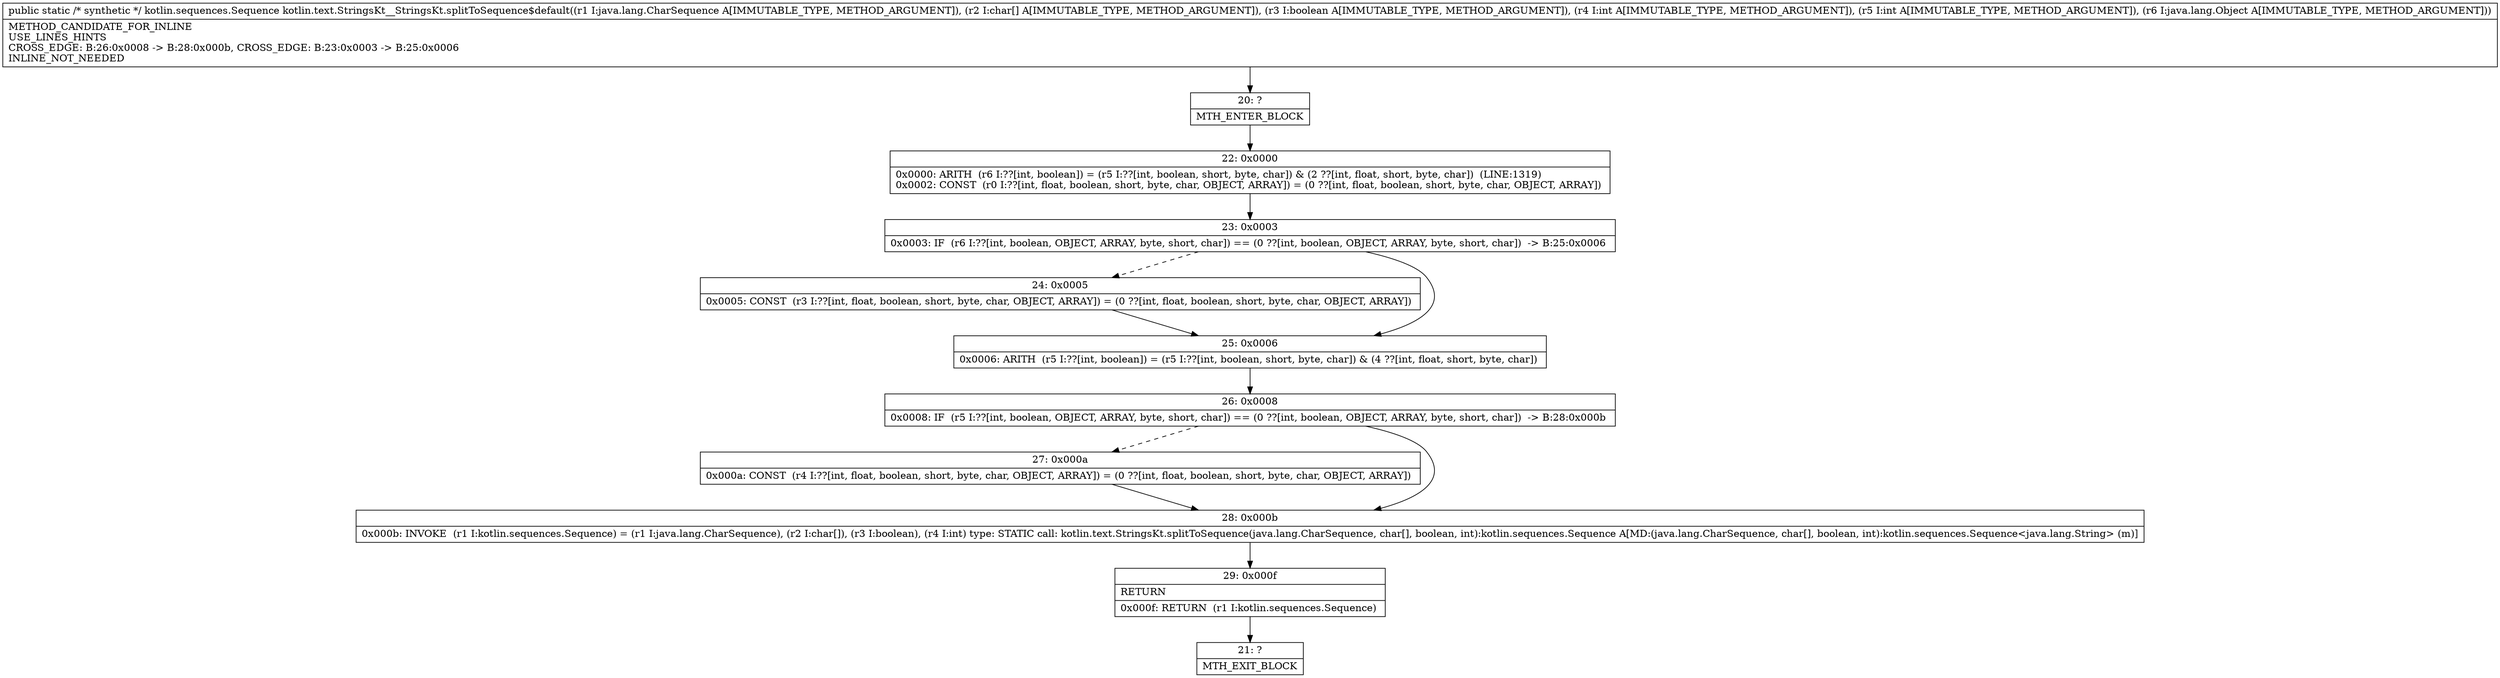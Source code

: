 digraph "CFG forkotlin.text.StringsKt__StringsKt.splitToSequence$default(Ljava\/lang\/CharSequence;[CZIILjava\/lang\/Object;)Lkotlin\/sequences\/Sequence;" {
Node_20 [shape=record,label="{20\:\ ?|MTH_ENTER_BLOCK\l}"];
Node_22 [shape=record,label="{22\:\ 0x0000|0x0000: ARITH  (r6 I:??[int, boolean]) = (r5 I:??[int, boolean, short, byte, char]) & (2 ??[int, float, short, byte, char])  (LINE:1319)\l0x0002: CONST  (r0 I:??[int, float, boolean, short, byte, char, OBJECT, ARRAY]) = (0 ??[int, float, boolean, short, byte, char, OBJECT, ARRAY]) \l}"];
Node_23 [shape=record,label="{23\:\ 0x0003|0x0003: IF  (r6 I:??[int, boolean, OBJECT, ARRAY, byte, short, char]) == (0 ??[int, boolean, OBJECT, ARRAY, byte, short, char])  \-\> B:25:0x0006 \l}"];
Node_24 [shape=record,label="{24\:\ 0x0005|0x0005: CONST  (r3 I:??[int, float, boolean, short, byte, char, OBJECT, ARRAY]) = (0 ??[int, float, boolean, short, byte, char, OBJECT, ARRAY]) \l}"];
Node_25 [shape=record,label="{25\:\ 0x0006|0x0006: ARITH  (r5 I:??[int, boolean]) = (r5 I:??[int, boolean, short, byte, char]) & (4 ??[int, float, short, byte, char]) \l}"];
Node_26 [shape=record,label="{26\:\ 0x0008|0x0008: IF  (r5 I:??[int, boolean, OBJECT, ARRAY, byte, short, char]) == (0 ??[int, boolean, OBJECT, ARRAY, byte, short, char])  \-\> B:28:0x000b \l}"];
Node_27 [shape=record,label="{27\:\ 0x000a|0x000a: CONST  (r4 I:??[int, float, boolean, short, byte, char, OBJECT, ARRAY]) = (0 ??[int, float, boolean, short, byte, char, OBJECT, ARRAY]) \l}"];
Node_28 [shape=record,label="{28\:\ 0x000b|0x000b: INVOKE  (r1 I:kotlin.sequences.Sequence) = (r1 I:java.lang.CharSequence), (r2 I:char[]), (r3 I:boolean), (r4 I:int) type: STATIC call: kotlin.text.StringsKt.splitToSequence(java.lang.CharSequence, char[], boolean, int):kotlin.sequences.Sequence A[MD:(java.lang.CharSequence, char[], boolean, int):kotlin.sequences.Sequence\<java.lang.String\> (m)]\l}"];
Node_29 [shape=record,label="{29\:\ 0x000f|RETURN\l|0x000f: RETURN  (r1 I:kotlin.sequences.Sequence) \l}"];
Node_21 [shape=record,label="{21\:\ ?|MTH_EXIT_BLOCK\l}"];
MethodNode[shape=record,label="{public static \/* synthetic *\/ kotlin.sequences.Sequence kotlin.text.StringsKt__StringsKt.splitToSequence$default((r1 I:java.lang.CharSequence A[IMMUTABLE_TYPE, METHOD_ARGUMENT]), (r2 I:char[] A[IMMUTABLE_TYPE, METHOD_ARGUMENT]), (r3 I:boolean A[IMMUTABLE_TYPE, METHOD_ARGUMENT]), (r4 I:int A[IMMUTABLE_TYPE, METHOD_ARGUMENT]), (r5 I:int A[IMMUTABLE_TYPE, METHOD_ARGUMENT]), (r6 I:java.lang.Object A[IMMUTABLE_TYPE, METHOD_ARGUMENT]))  | METHOD_CANDIDATE_FOR_INLINE\lUSE_LINES_HINTS\lCROSS_EDGE: B:26:0x0008 \-\> B:28:0x000b, CROSS_EDGE: B:23:0x0003 \-\> B:25:0x0006\lINLINE_NOT_NEEDED\l}"];
MethodNode -> Node_20;Node_20 -> Node_22;
Node_22 -> Node_23;
Node_23 -> Node_24[style=dashed];
Node_23 -> Node_25;
Node_24 -> Node_25;
Node_25 -> Node_26;
Node_26 -> Node_27[style=dashed];
Node_26 -> Node_28;
Node_27 -> Node_28;
Node_28 -> Node_29;
Node_29 -> Node_21;
}

